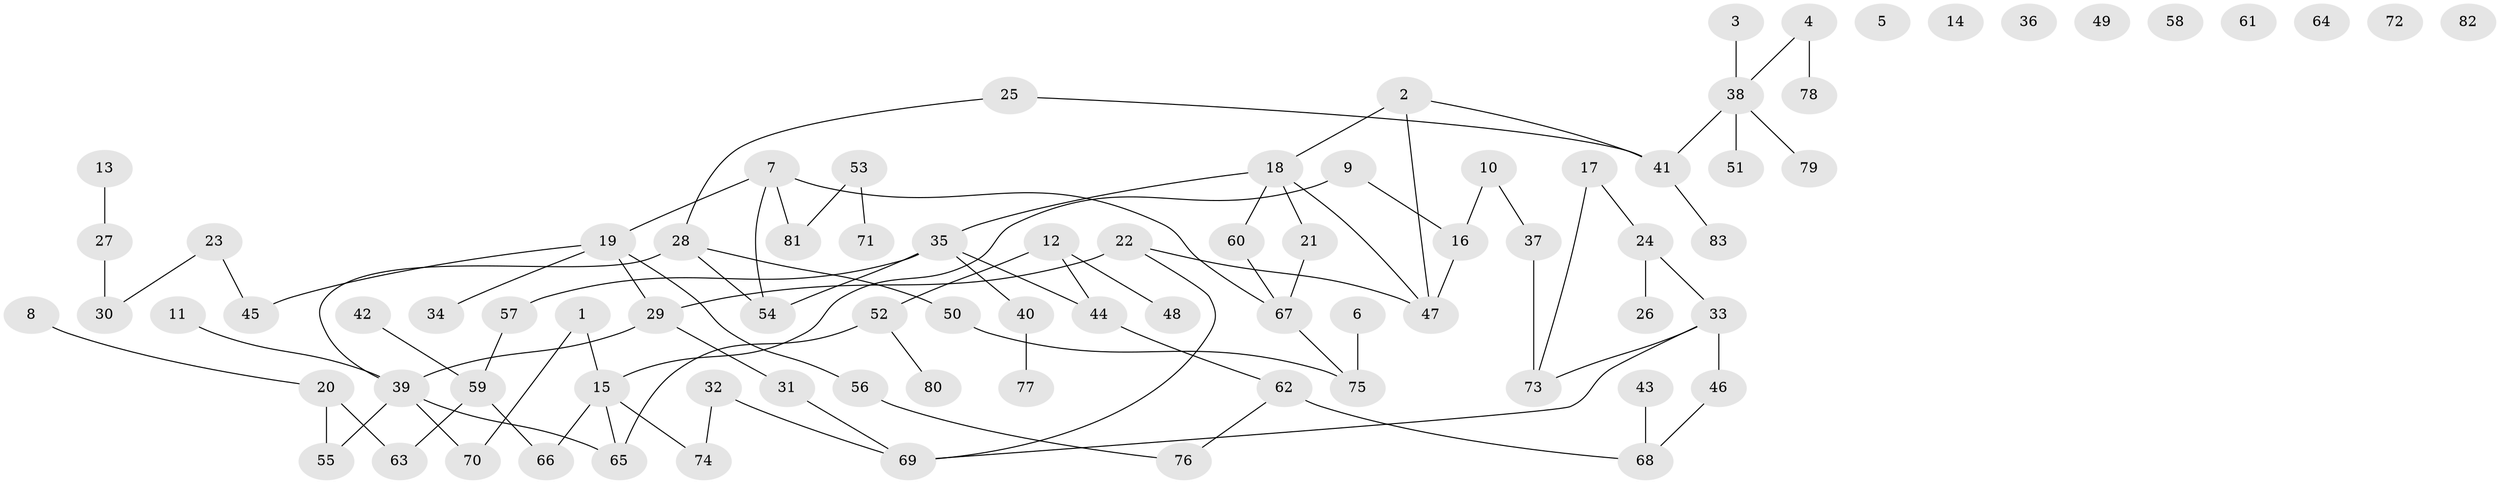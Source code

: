// coarse degree distribution, {1: 0.15151515151515152, 2: 0.36363636363636365, 4: 0.21212121212121213, 3: 0.15151515151515152, 5: 0.12121212121212122}
// Generated by graph-tools (version 1.1) at 2025/35/03/04/25 23:35:45]
// undirected, 83 vertices, 91 edges
graph export_dot {
  node [color=gray90,style=filled];
  1;
  2;
  3;
  4;
  5;
  6;
  7;
  8;
  9;
  10;
  11;
  12;
  13;
  14;
  15;
  16;
  17;
  18;
  19;
  20;
  21;
  22;
  23;
  24;
  25;
  26;
  27;
  28;
  29;
  30;
  31;
  32;
  33;
  34;
  35;
  36;
  37;
  38;
  39;
  40;
  41;
  42;
  43;
  44;
  45;
  46;
  47;
  48;
  49;
  50;
  51;
  52;
  53;
  54;
  55;
  56;
  57;
  58;
  59;
  60;
  61;
  62;
  63;
  64;
  65;
  66;
  67;
  68;
  69;
  70;
  71;
  72;
  73;
  74;
  75;
  76;
  77;
  78;
  79;
  80;
  81;
  82;
  83;
  1 -- 15;
  1 -- 70;
  2 -- 18;
  2 -- 41;
  2 -- 47;
  3 -- 38;
  4 -- 38;
  4 -- 78;
  6 -- 75;
  7 -- 19;
  7 -- 54;
  7 -- 67;
  7 -- 81;
  8 -- 20;
  9 -- 15;
  9 -- 16;
  10 -- 16;
  10 -- 37;
  11 -- 39;
  12 -- 44;
  12 -- 48;
  12 -- 52;
  13 -- 27;
  15 -- 65;
  15 -- 66;
  15 -- 74;
  16 -- 47;
  17 -- 24;
  17 -- 73;
  18 -- 21;
  18 -- 35;
  18 -- 47;
  18 -- 60;
  19 -- 29;
  19 -- 34;
  19 -- 45;
  19 -- 56;
  20 -- 55;
  20 -- 63;
  21 -- 67;
  22 -- 29;
  22 -- 47;
  22 -- 69;
  23 -- 30;
  23 -- 45;
  24 -- 26;
  24 -- 33;
  25 -- 28;
  25 -- 41;
  27 -- 30;
  28 -- 39;
  28 -- 50;
  28 -- 54;
  29 -- 31;
  29 -- 39;
  31 -- 69;
  32 -- 69;
  32 -- 74;
  33 -- 46;
  33 -- 69;
  33 -- 73;
  35 -- 40;
  35 -- 44;
  35 -- 54;
  35 -- 57;
  37 -- 73;
  38 -- 41;
  38 -- 51;
  38 -- 79;
  39 -- 55;
  39 -- 65;
  39 -- 70;
  40 -- 77;
  41 -- 83;
  42 -- 59;
  43 -- 68;
  44 -- 62;
  46 -- 68;
  50 -- 75;
  52 -- 65;
  52 -- 80;
  53 -- 71;
  53 -- 81;
  56 -- 76;
  57 -- 59;
  59 -- 63;
  59 -- 66;
  60 -- 67;
  62 -- 68;
  62 -- 76;
  67 -- 75;
}
